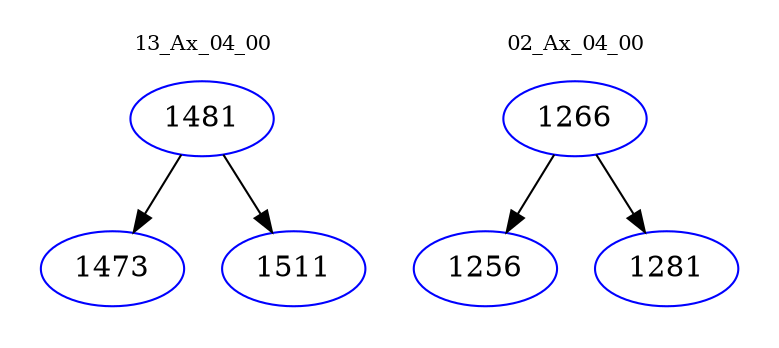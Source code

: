 digraph{
subgraph cluster_0 {
color = white
label = "13_Ax_04_00";
fontsize=10;
T0_1481 [label="1481", color="blue"]
T0_1481 -> T0_1473 [color="black"]
T0_1473 [label="1473", color="blue"]
T0_1481 -> T0_1511 [color="black"]
T0_1511 [label="1511", color="blue"]
}
subgraph cluster_1 {
color = white
label = "02_Ax_04_00";
fontsize=10;
T1_1266 [label="1266", color="blue"]
T1_1266 -> T1_1256 [color="black"]
T1_1256 [label="1256", color="blue"]
T1_1266 -> T1_1281 [color="black"]
T1_1281 [label="1281", color="blue"]
}
}
